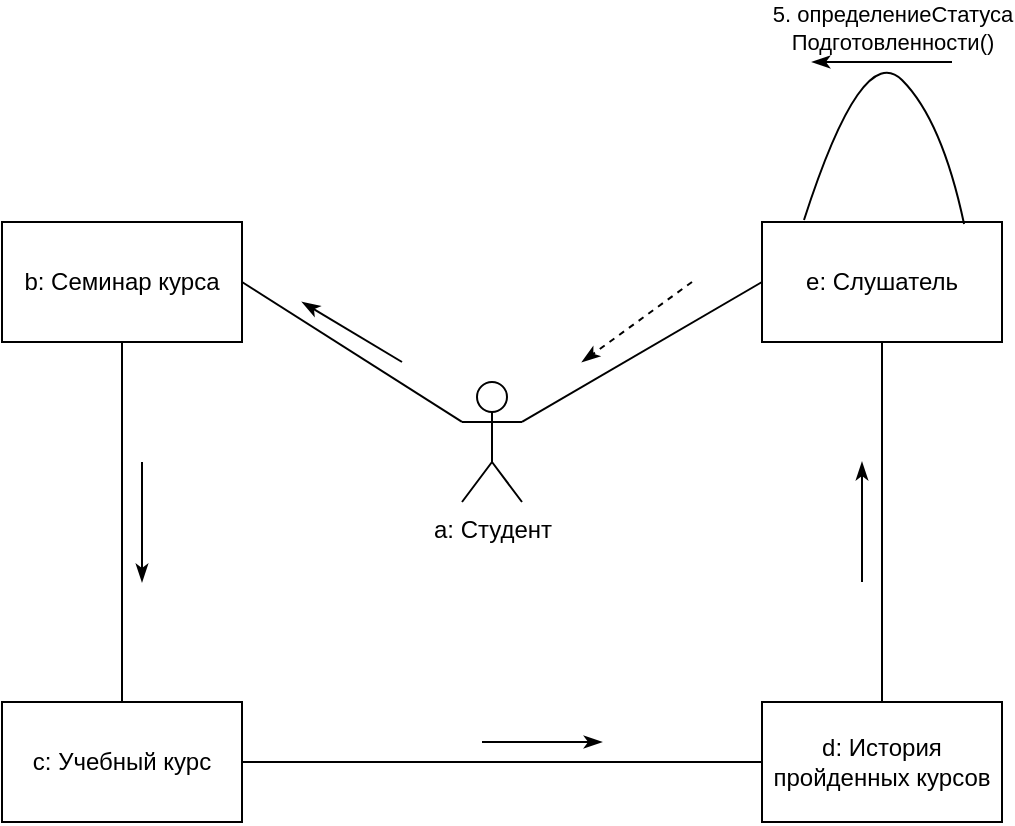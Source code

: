<mxfile version="26.1.1">
  <diagram name="Страница — 1" id="9jXeT3dvLRBq5KxPHS3_">
    <mxGraphModel dx="1506" dy="947" grid="1" gridSize="10" guides="1" tooltips="1" connect="1" arrows="1" fold="1" page="1" pageScale="1" pageWidth="1100" pageHeight="850" math="0" shadow="0">
      <root>
        <mxCell id="0" />
        <mxCell id="1" parent="0" />
        <mxCell id="Exe_L5LcA4VAhJab5YQy-2" value="a: Студент" style="shape=umlActor;verticalLabelPosition=bottom;verticalAlign=top;html=1;outlineConnect=0;" vertex="1" parent="1">
          <mxGeometry x="520" y="370" width="30" height="60" as="geometry" />
        </mxCell>
        <mxCell id="Exe_L5LcA4VAhJab5YQy-3" value="b: Семинар курса" style="rounded=0;whiteSpace=wrap;html=1;" vertex="1" parent="1">
          <mxGeometry x="290" y="290" width="120" height="60" as="geometry" />
        </mxCell>
        <mxCell id="Exe_L5LcA4VAhJab5YQy-4" value="c: Учебный курс" style="rounded=0;whiteSpace=wrap;html=1;" vertex="1" parent="1">
          <mxGeometry x="290" y="530" width="120" height="60" as="geometry" />
        </mxCell>
        <mxCell id="Exe_L5LcA4VAhJab5YQy-5" value="e: Слушатель" style="rounded=0;whiteSpace=wrap;html=1;" vertex="1" parent="1">
          <mxGeometry x="670" y="290" width="120" height="60" as="geometry" />
        </mxCell>
        <mxCell id="Exe_L5LcA4VAhJab5YQy-6" value="d: История пройденных курсов" style="rounded=0;whiteSpace=wrap;html=1;" vertex="1" parent="1">
          <mxGeometry x="670" y="530" width="120" height="60" as="geometry" />
        </mxCell>
        <mxCell id="Exe_L5LcA4VAhJab5YQy-9" value="" style="curved=1;endArrow=none;html=1;rounded=0;exitX=0.842;exitY=0.017;exitDx=0;exitDy=0;exitPerimeter=0;entryX=0.175;entryY=-0.017;entryDx=0;entryDy=0;entryPerimeter=0;startFill=0;" edge="1" parent="1" source="Exe_L5LcA4VAhJab5YQy-5" target="Exe_L5LcA4VAhJab5YQy-5">
          <mxGeometry width="50" height="50" relative="1" as="geometry">
            <mxPoint x="772" y="280.98" as="sourcePoint" />
            <mxPoint x="688" y="280.98" as="targetPoint" />
            <Array as="points">
              <mxPoint x="760" y="239" />
              <mxPoint x="720" y="199" />
            </Array>
          </mxGeometry>
        </mxCell>
        <mxCell id="Exe_L5LcA4VAhJab5YQy-11" value="&lt;div&gt;5. определениеСтатуса&lt;/div&gt;&lt;div&gt;Подготовленности()&lt;/div&gt;" style="edgeLabel;html=1;align=center;verticalAlign=middle;resizable=0;points=[];" vertex="1" connectable="0" parent="Exe_L5LcA4VAhJab5YQy-9">
          <mxGeometry x="-0.191" y="6" relative="1" as="geometry">
            <mxPoint y="-30" as="offset" />
          </mxGeometry>
        </mxCell>
        <mxCell id="Exe_L5LcA4VAhJab5YQy-12" value="" style="endArrow=classicThin;html=1;rounded=0;endFill=1;" edge="1" parent="1">
          <mxGeometry width="50" height="50" relative="1" as="geometry">
            <mxPoint x="765" y="210" as="sourcePoint" />
            <mxPoint x="695" y="210" as="targetPoint" />
          </mxGeometry>
        </mxCell>
        <mxCell id="Exe_L5LcA4VAhJab5YQy-13" value="" style="endArrow=none;html=1;rounded=0;entryX=0;entryY=0.333;entryDx=0;entryDy=0;entryPerimeter=0;exitX=1;exitY=0.5;exitDx=0;exitDy=0;" edge="1" parent="1" source="Exe_L5LcA4VAhJab5YQy-3" target="Exe_L5LcA4VAhJab5YQy-2">
          <mxGeometry width="50" height="50" relative="1" as="geometry">
            <mxPoint x="510" y="520" as="sourcePoint" />
            <mxPoint x="560" y="470" as="targetPoint" />
          </mxGeometry>
        </mxCell>
        <mxCell id="Exe_L5LcA4VAhJab5YQy-14" value="" style="endArrow=classicThin;html=1;rounded=0;endFill=1;" edge="1" parent="1">
          <mxGeometry width="50" height="50" relative="1" as="geometry">
            <mxPoint x="490" y="360" as="sourcePoint" />
            <mxPoint x="440" y="330" as="targetPoint" />
          </mxGeometry>
        </mxCell>
        <mxCell id="Exe_L5LcA4VAhJab5YQy-15" value="" style="endArrow=none;html=1;rounded=0;entryX=1;entryY=0.333;entryDx=0;entryDy=0;entryPerimeter=0;exitX=0;exitY=0.5;exitDx=0;exitDy=0;" edge="1" parent="1" source="Exe_L5LcA4VAhJab5YQy-5" target="Exe_L5LcA4VAhJab5YQy-2">
          <mxGeometry width="50" height="50" relative="1" as="geometry">
            <mxPoint x="420" y="330" as="sourcePoint" />
            <mxPoint x="530" y="400" as="targetPoint" />
          </mxGeometry>
        </mxCell>
        <mxCell id="Exe_L5LcA4VAhJab5YQy-16" value="" style="endArrow=classicThin;html=1;rounded=0;endFill=1;dashed=1;" edge="1" parent="1">
          <mxGeometry width="50" height="50" relative="1" as="geometry">
            <mxPoint x="635" y="320" as="sourcePoint" />
            <mxPoint x="580" y="360" as="targetPoint" />
          </mxGeometry>
        </mxCell>
        <mxCell id="Exe_L5LcA4VAhJab5YQy-17" value="" style="endArrow=none;html=1;rounded=0;entryX=0.5;entryY=0;entryDx=0;entryDy=0;exitX=0.5;exitY=1;exitDx=0;exitDy=0;" edge="1" parent="1" source="Exe_L5LcA4VAhJab5YQy-5" target="Exe_L5LcA4VAhJab5YQy-6">
          <mxGeometry width="50" height="50" relative="1" as="geometry">
            <mxPoint x="680" y="320" as="sourcePoint" />
            <mxPoint x="560" y="400" as="targetPoint" />
          </mxGeometry>
        </mxCell>
        <mxCell id="Exe_L5LcA4VAhJab5YQy-18" value="" style="endArrow=classicThin;html=1;rounded=0;endFill=1;" edge="1" parent="1">
          <mxGeometry width="50" height="50" relative="1" as="geometry">
            <mxPoint x="720" y="470" as="sourcePoint" />
            <mxPoint x="720" y="410" as="targetPoint" />
          </mxGeometry>
        </mxCell>
        <mxCell id="Exe_L5LcA4VAhJab5YQy-19" value="" style="endArrow=none;html=1;rounded=0;entryX=1;entryY=0.5;entryDx=0;entryDy=0;exitX=0;exitY=0.5;exitDx=0;exitDy=0;" edge="1" parent="1" source="Exe_L5LcA4VAhJab5YQy-6" target="Exe_L5LcA4VAhJab5YQy-4">
          <mxGeometry width="50" height="50" relative="1" as="geometry">
            <mxPoint x="740" y="350" as="sourcePoint" />
            <mxPoint x="740" y="540" as="targetPoint" />
          </mxGeometry>
        </mxCell>
        <mxCell id="Exe_L5LcA4VAhJab5YQy-20" value="" style="endArrow=classicThin;html=1;rounded=0;endFill=1;" edge="1" parent="1">
          <mxGeometry width="50" height="50" relative="1" as="geometry">
            <mxPoint x="530" y="550" as="sourcePoint" />
            <mxPoint x="590" y="550" as="targetPoint" />
          </mxGeometry>
        </mxCell>
        <mxCell id="Exe_L5LcA4VAhJab5YQy-21" value="" style="endArrow=none;html=1;rounded=0;entryX=0.5;entryY=0;entryDx=0;entryDy=0;exitX=0.5;exitY=1;exitDx=0;exitDy=0;" edge="1" parent="1" source="Exe_L5LcA4VAhJab5YQy-3" target="Exe_L5LcA4VAhJab5YQy-4">
          <mxGeometry width="50" height="50" relative="1" as="geometry">
            <mxPoint x="740" y="350" as="sourcePoint" />
            <mxPoint x="740" y="540" as="targetPoint" />
          </mxGeometry>
        </mxCell>
        <mxCell id="Exe_L5LcA4VAhJab5YQy-22" value="" style="endArrow=classicThin;html=1;rounded=0;endFill=1;" edge="1" parent="1">
          <mxGeometry width="50" height="50" relative="1" as="geometry">
            <mxPoint x="360" y="410" as="sourcePoint" />
            <mxPoint x="360" y="470" as="targetPoint" />
          </mxGeometry>
        </mxCell>
      </root>
    </mxGraphModel>
  </diagram>
</mxfile>
